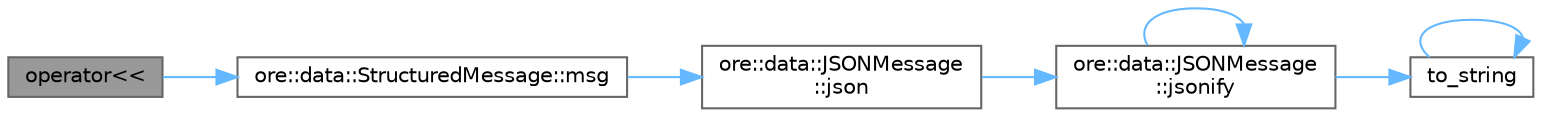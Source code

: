 digraph "operator&lt;&lt;"
{
 // INTERACTIVE_SVG=YES
 // LATEX_PDF_SIZE
  bgcolor="transparent";
  edge [fontname=Helvetica,fontsize=10,labelfontname=Helvetica,labelfontsize=10];
  node [fontname=Helvetica,fontsize=10,shape=box,height=0.2,width=0.4];
  rankdir="LR";
  Node1 [label="operator\<\<",height=0.2,width=0.4,color="gray40", fillcolor="grey60", style="filled", fontcolor="black",tooltip=" "];
  Node1 -> Node2 [color="steelblue1",style="solid"];
  Node2 [label="ore::data::StructuredMessage::msg",height=0.2,width=0.4,color="grey40", fillcolor="white", style="filled",URL="$classore_1_1data_1_1_structured_message.html#a7b602afd4bab7be2cd32dd32c2bdede4",tooltip="return a std::string for the log file"];
  Node2 -> Node3 [color="steelblue1",style="solid"];
  Node3 [label="ore::data::JSONMessage\l::json",height=0.2,width=0.4,color="grey40", fillcolor="white", style="filled",URL="$classore_1_1data_1_1_j_s_o_n_message.html#a19cb55ffd43b5e8bf95a157227b3054a",tooltip="create JSON-like output from the data"];
  Node3 -> Node4 [color="steelblue1",style="solid"];
  Node4 [label="ore::data::JSONMessage\l::jsonify",height=0.2,width=0.4,color="grey40", fillcolor="white", style="filled",URL="$classore_1_1data_1_1_j_s_o_n_message.html#a211ebfb47581c2cadc6b8a331532623b",tooltip=" "];
  Node4 -> Node4 [color="steelblue1",style="solid"];
  Node4 -> Node5 [color="steelblue1",style="solid"];
  Node5 [label="to_string",height=0.2,width=0.4,color="grey40", fillcolor="white", style="filled",URL="$namespaceore_1_1data.html#a86651dfeb5c18ee891f7a4734d8cf455",tooltip=" "];
  Node5 -> Node5 [color="steelblue1",style="solid"];
}
